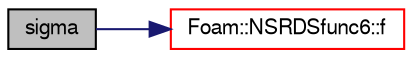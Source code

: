 digraph "sigma"
{
  bgcolor="transparent";
  edge [fontname="FreeSans",fontsize="10",labelfontname="FreeSans",labelfontsize="10"];
  node [fontname="FreeSans",fontsize="10",shape=record];
  rankdir="LR";
  Node122 [label="sigma",height=0.2,width=0.4,color="black", fillcolor="grey75", style="filled", fontcolor="black"];
  Node122 -> Node123 [color="midnightblue",fontsize="10",style="solid",fontname="FreeSans"];
  Node123 [label="Foam::NSRDSfunc6::f",height=0.2,width=0.4,color="red",URL="$a30438.html#a44a3c8c9472a1fd8054ed8f5fd36e77a",tooltip="Evaluate the function and return the result. "];
}
